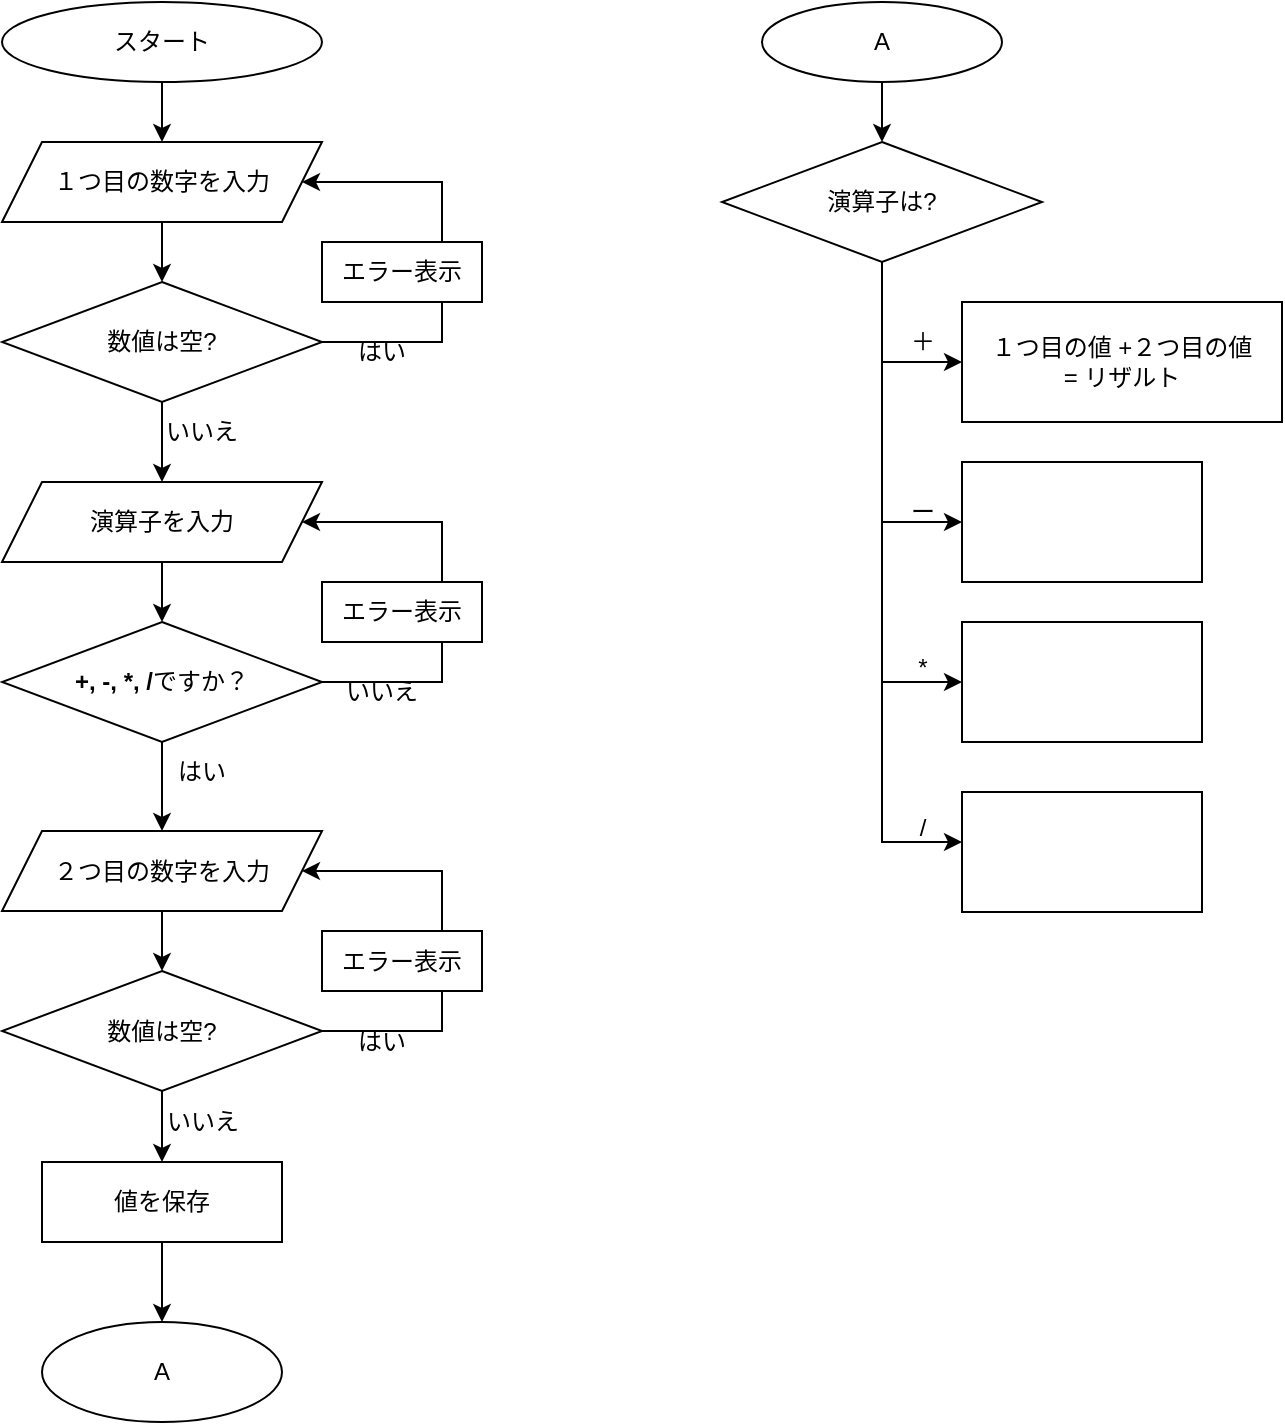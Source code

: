 <mxfile version="21.3.2" type="github">
  <diagram name="ページ1" id="Jkjfjls2foHL1uE58mPh">
    <mxGraphModel dx="989" dy="527" grid="1" gridSize="10" guides="1" tooltips="1" connect="1" arrows="1" fold="1" page="1" pageScale="1" pageWidth="827" pageHeight="1169" math="0" shadow="0">
      <root>
        <mxCell id="0" />
        <mxCell id="1" parent="0" />
        <mxCell id="jI_l2fJN64vHC3mYHo8V-3" style="edgeStyle=orthogonalEdgeStyle;rounded=0;orthogonalLoop=1;jettySize=auto;html=1;entryX=0.5;entryY=0;entryDx=0;entryDy=0;" edge="1" parent="1" source="jI_l2fJN64vHC3mYHo8V-1" target="jI_l2fJN64vHC3mYHo8V-2">
          <mxGeometry relative="1" as="geometry" />
        </mxCell>
        <mxCell id="jI_l2fJN64vHC3mYHo8V-1" value="スタート" style="ellipse;whiteSpace=wrap;html=1;" vertex="1" parent="1">
          <mxGeometry x="40" y="40" width="160" height="40" as="geometry" />
        </mxCell>
        <mxCell id="jI_l2fJN64vHC3mYHo8V-12" style="edgeStyle=orthogonalEdgeStyle;rounded=0;orthogonalLoop=1;jettySize=auto;html=1;entryX=0.5;entryY=0;entryDx=0;entryDy=0;" edge="1" parent="1" source="jI_l2fJN64vHC3mYHo8V-2" target="jI_l2fJN64vHC3mYHo8V-4">
          <mxGeometry relative="1" as="geometry" />
        </mxCell>
        <mxCell id="jI_l2fJN64vHC3mYHo8V-2" value="１つ目の数字を入力" style="shape=parallelogram;perimeter=parallelogramPerimeter;whiteSpace=wrap;html=1;fixedSize=1;" vertex="1" parent="1">
          <mxGeometry x="40" y="110" width="160" height="40" as="geometry" />
        </mxCell>
        <mxCell id="jI_l2fJN64vHC3mYHo8V-6" style="edgeStyle=orthogonalEdgeStyle;rounded=0;orthogonalLoop=1;jettySize=auto;html=1;entryX=1;entryY=0.5;entryDx=0;entryDy=0;" edge="1" parent="1" source="jI_l2fJN64vHC3mYHo8V-4" target="jI_l2fJN64vHC3mYHo8V-2">
          <mxGeometry relative="1" as="geometry">
            <Array as="points">
              <mxPoint x="260" y="210" />
              <mxPoint x="260" y="130" />
            </Array>
          </mxGeometry>
        </mxCell>
        <mxCell id="jI_l2fJN64vHC3mYHo8V-19" style="edgeStyle=orthogonalEdgeStyle;rounded=0;orthogonalLoop=1;jettySize=auto;html=1;entryX=0.5;entryY=0;entryDx=0;entryDy=0;" edge="1" parent="1" source="jI_l2fJN64vHC3mYHo8V-4" target="jI_l2fJN64vHC3mYHo8V-14">
          <mxGeometry relative="1" as="geometry" />
        </mxCell>
        <mxCell id="jI_l2fJN64vHC3mYHo8V-4" value="数値は空?" style="rhombus;whiteSpace=wrap;html=1;" vertex="1" parent="1">
          <mxGeometry x="40" y="180" width="160" height="60" as="geometry" />
        </mxCell>
        <mxCell id="jI_l2fJN64vHC3mYHo8V-7" value="はい" style="text;html=1;strokeColor=none;fillColor=none;align=center;verticalAlign=middle;whiteSpace=wrap;rounded=0;" vertex="1" parent="1">
          <mxGeometry x="200" y="200" width="60" height="30" as="geometry" />
        </mxCell>
        <mxCell id="jI_l2fJN64vHC3mYHo8V-9" value="エラー表示" style="rounded=0;whiteSpace=wrap;html=1;" vertex="1" parent="1">
          <mxGeometry x="200" y="160" width="80" height="30" as="geometry" />
        </mxCell>
        <mxCell id="jI_l2fJN64vHC3mYHo8V-13" style="edgeStyle=orthogonalEdgeStyle;rounded=0;orthogonalLoop=1;jettySize=auto;html=1;entryX=0.5;entryY=0;entryDx=0;entryDy=0;" edge="1" parent="1" source="jI_l2fJN64vHC3mYHo8V-14" target="jI_l2fJN64vHC3mYHo8V-16">
          <mxGeometry relative="1" as="geometry" />
        </mxCell>
        <mxCell id="jI_l2fJN64vHC3mYHo8V-14" value="演算子を入力" style="shape=parallelogram;perimeter=parallelogramPerimeter;whiteSpace=wrap;html=1;fixedSize=1;" vertex="1" parent="1">
          <mxGeometry x="40" y="280" width="160" height="40" as="geometry" />
        </mxCell>
        <mxCell id="jI_l2fJN64vHC3mYHo8V-15" style="edgeStyle=orthogonalEdgeStyle;rounded=0;orthogonalLoop=1;jettySize=auto;html=1;entryX=1;entryY=0.5;entryDx=0;entryDy=0;" edge="1" parent="1" source="jI_l2fJN64vHC3mYHo8V-16" target="jI_l2fJN64vHC3mYHo8V-14">
          <mxGeometry relative="1" as="geometry">
            <Array as="points">
              <mxPoint x="260" y="380" />
              <mxPoint x="260" y="300" />
            </Array>
          </mxGeometry>
        </mxCell>
        <mxCell id="jI_l2fJN64vHC3mYHo8V-28" style="edgeStyle=orthogonalEdgeStyle;rounded=0;orthogonalLoop=1;jettySize=auto;html=1;entryX=0.5;entryY=0;entryDx=0;entryDy=0;" edge="1" parent="1" source="jI_l2fJN64vHC3mYHo8V-16" target="jI_l2fJN64vHC3mYHo8V-23">
          <mxGeometry relative="1" as="geometry" />
        </mxCell>
        <mxCell id="jI_l2fJN64vHC3mYHo8V-16" value="&lt;b&gt;+, -, *, /&lt;/b&gt;ですか？" style="rhombus;whiteSpace=wrap;html=1;" vertex="1" parent="1">
          <mxGeometry x="40" y="350" width="160" height="60" as="geometry" />
        </mxCell>
        <mxCell id="jI_l2fJN64vHC3mYHo8V-17" value="はい" style="text;html=1;strokeColor=none;fillColor=none;align=center;verticalAlign=middle;whiteSpace=wrap;rounded=0;" vertex="1" parent="1">
          <mxGeometry x="110" y="410" width="60" height="30" as="geometry" />
        </mxCell>
        <mxCell id="jI_l2fJN64vHC3mYHo8V-18" value="エラー表示" style="rounded=0;whiteSpace=wrap;html=1;" vertex="1" parent="1">
          <mxGeometry x="200" y="330" width="80" height="30" as="geometry" />
        </mxCell>
        <mxCell id="jI_l2fJN64vHC3mYHo8V-20" value="いいえ" style="text;html=1;strokeColor=none;fillColor=none;align=center;verticalAlign=middle;whiteSpace=wrap;rounded=0;" vertex="1" parent="1">
          <mxGeometry x="110" y="240" width="60" height="30" as="geometry" />
        </mxCell>
        <mxCell id="jI_l2fJN64vHC3mYHo8V-21" value="いいえ" style="text;html=1;strokeColor=none;fillColor=none;align=center;verticalAlign=middle;whiteSpace=wrap;rounded=0;" vertex="1" parent="1">
          <mxGeometry x="200" y="370" width="60" height="30" as="geometry" />
        </mxCell>
        <mxCell id="jI_l2fJN64vHC3mYHo8V-22" style="edgeStyle=orthogonalEdgeStyle;rounded=0;orthogonalLoop=1;jettySize=auto;html=1;entryX=0.5;entryY=0;entryDx=0;entryDy=0;" edge="1" parent="1" source="jI_l2fJN64vHC3mYHo8V-23" target="jI_l2fJN64vHC3mYHo8V-25">
          <mxGeometry relative="1" as="geometry" />
        </mxCell>
        <mxCell id="jI_l2fJN64vHC3mYHo8V-23" value="２つ目の数字を入力" style="shape=parallelogram;perimeter=parallelogramPerimeter;whiteSpace=wrap;html=1;fixedSize=1;" vertex="1" parent="1">
          <mxGeometry x="40" y="454.5" width="160" height="40" as="geometry" />
        </mxCell>
        <mxCell id="jI_l2fJN64vHC3mYHo8V-24" style="edgeStyle=orthogonalEdgeStyle;rounded=0;orthogonalLoop=1;jettySize=auto;html=1;entryX=1;entryY=0.5;entryDx=0;entryDy=0;" edge="1" parent="1" source="jI_l2fJN64vHC3mYHo8V-25" target="jI_l2fJN64vHC3mYHo8V-23">
          <mxGeometry relative="1" as="geometry">
            <Array as="points">
              <mxPoint x="260" y="554.5" />
              <mxPoint x="260" y="474.5" />
            </Array>
          </mxGeometry>
        </mxCell>
        <mxCell id="jI_l2fJN64vHC3mYHo8V-30" style="edgeStyle=orthogonalEdgeStyle;rounded=0;orthogonalLoop=1;jettySize=auto;html=1;entryX=0.5;entryY=0;entryDx=0;entryDy=0;" edge="1" parent="1" source="jI_l2fJN64vHC3mYHo8V-25" target="jI_l2fJN64vHC3mYHo8V-29">
          <mxGeometry relative="1" as="geometry" />
        </mxCell>
        <mxCell id="jI_l2fJN64vHC3mYHo8V-25" value="数値は空?" style="rhombus;whiteSpace=wrap;html=1;" vertex="1" parent="1">
          <mxGeometry x="40" y="524.5" width="160" height="60" as="geometry" />
        </mxCell>
        <mxCell id="jI_l2fJN64vHC3mYHo8V-26" value="はい" style="text;html=1;strokeColor=none;fillColor=none;align=center;verticalAlign=middle;whiteSpace=wrap;rounded=0;" vertex="1" parent="1">
          <mxGeometry x="200" y="544.5" width="60" height="30" as="geometry" />
        </mxCell>
        <mxCell id="jI_l2fJN64vHC3mYHo8V-27" value="エラー表示" style="rounded=0;whiteSpace=wrap;html=1;" vertex="1" parent="1">
          <mxGeometry x="200" y="504.5" width="80" height="30" as="geometry" />
        </mxCell>
        <mxCell id="jI_l2fJN64vHC3mYHo8V-33" style="edgeStyle=orthogonalEdgeStyle;rounded=0;orthogonalLoop=1;jettySize=auto;html=1;entryX=0.5;entryY=0;entryDx=0;entryDy=0;" edge="1" parent="1" source="jI_l2fJN64vHC3mYHo8V-29" target="jI_l2fJN64vHC3mYHo8V-32">
          <mxGeometry relative="1" as="geometry" />
        </mxCell>
        <mxCell id="jI_l2fJN64vHC3mYHo8V-29" value="値を保存" style="rounded=0;whiteSpace=wrap;html=1;" vertex="1" parent="1">
          <mxGeometry x="60" y="620" width="120" height="40" as="geometry" />
        </mxCell>
        <mxCell id="jI_l2fJN64vHC3mYHo8V-31" value="いいえ" style="text;html=1;align=center;verticalAlign=middle;resizable=0;points=[];autosize=1;strokeColor=none;fillColor=none;" vertex="1" parent="1">
          <mxGeometry x="110" y="585" width="60" height="30" as="geometry" />
        </mxCell>
        <mxCell id="jI_l2fJN64vHC3mYHo8V-32" value="A" style="ellipse;whiteSpace=wrap;html=1;" vertex="1" parent="1">
          <mxGeometry x="60" y="700" width="120" height="50" as="geometry" />
        </mxCell>
        <mxCell id="jI_l2fJN64vHC3mYHo8V-37" style="edgeStyle=orthogonalEdgeStyle;rounded=0;orthogonalLoop=1;jettySize=auto;html=1;entryX=0.5;entryY=0;entryDx=0;entryDy=0;" edge="1" parent="1" source="jI_l2fJN64vHC3mYHo8V-34" target="jI_l2fJN64vHC3mYHo8V-36">
          <mxGeometry relative="1" as="geometry" />
        </mxCell>
        <mxCell id="jI_l2fJN64vHC3mYHo8V-34" value="A" style="ellipse;whiteSpace=wrap;html=1;" vertex="1" parent="1">
          <mxGeometry x="420" y="40" width="120" height="40" as="geometry" />
        </mxCell>
        <mxCell id="jI_l2fJN64vHC3mYHo8V-42" style="edgeStyle=orthogonalEdgeStyle;rounded=0;orthogonalLoop=1;jettySize=auto;html=1;entryX=0;entryY=0.5;entryDx=0;entryDy=0;" edge="1" parent="1" source="jI_l2fJN64vHC3mYHo8V-36" target="jI_l2fJN64vHC3mYHo8V-38">
          <mxGeometry relative="1" as="geometry" />
        </mxCell>
        <mxCell id="jI_l2fJN64vHC3mYHo8V-36" value="演算子は?" style="rhombus;whiteSpace=wrap;html=1;" vertex="1" parent="1">
          <mxGeometry x="400" y="110" width="160" height="60" as="geometry" />
        </mxCell>
        <mxCell id="jI_l2fJN64vHC3mYHo8V-38" value="&lt;div&gt;１つ目の値 +２つ目の値&lt;/div&gt;= リザルト" style="rounded=0;whiteSpace=wrap;html=1;" vertex="1" parent="1">
          <mxGeometry x="520" y="190" width="160" height="60" as="geometry" />
        </mxCell>
        <mxCell id="jI_l2fJN64vHC3mYHo8V-39" value="" style="rounded=0;whiteSpace=wrap;html=1;" vertex="1" parent="1">
          <mxGeometry x="520" y="270" width="120" height="60" as="geometry" />
        </mxCell>
        <mxCell id="jI_l2fJN64vHC3mYHo8V-40" value="" style="rounded=0;whiteSpace=wrap;html=1;" vertex="1" parent="1">
          <mxGeometry x="520" y="350" width="120" height="60" as="geometry" />
        </mxCell>
        <mxCell id="jI_l2fJN64vHC3mYHo8V-41" value="" style="rounded=0;whiteSpace=wrap;html=1;" vertex="1" parent="1">
          <mxGeometry x="520" y="435" width="120" height="60" as="geometry" />
        </mxCell>
        <mxCell id="jI_l2fJN64vHC3mYHo8V-43" value="" style="endArrow=classic;html=1;rounded=0;entryX=0;entryY=0.5;entryDx=0;entryDy=0;" edge="1" parent="1" target="jI_l2fJN64vHC3mYHo8V-39">
          <mxGeometry width="50" height="50" relative="1" as="geometry">
            <mxPoint x="480" y="170" as="sourcePoint" />
            <mxPoint x="400" y="350" as="targetPoint" />
            <Array as="points">
              <mxPoint x="480" y="300" />
            </Array>
          </mxGeometry>
        </mxCell>
        <mxCell id="jI_l2fJN64vHC3mYHo8V-44" value="" style="endArrow=classic;html=1;rounded=0;exitX=0.5;exitY=1;exitDx=0;exitDy=0;" edge="1" parent="1" source="jI_l2fJN64vHC3mYHo8V-36">
          <mxGeometry width="50" height="50" relative="1" as="geometry">
            <mxPoint x="470" y="430" as="sourcePoint" />
            <mxPoint x="520" y="380" as="targetPoint" />
            <Array as="points">
              <mxPoint x="480" y="380" />
            </Array>
          </mxGeometry>
        </mxCell>
        <mxCell id="jI_l2fJN64vHC3mYHo8V-45" value="" style="endArrow=classic;html=1;rounded=0;" edge="1" parent="1">
          <mxGeometry width="50" height="50" relative="1" as="geometry">
            <mxPoint x="480" y="170" as="sourcePoint" />
            <mxPoint x="520" y="460" as="targetPoint" />
            <Array as="points">
              <mxPoint x="480" y="460" />
            </Array>
          </mxGeometry>
        </mxCell>
        <mxCell id="jI_l2fJN64vHC3mYHo8V-46" value="＋" style="text;html=1;align=center;verticalAlign=middle;resizable=0;points=[];autosize=1;strokeColor=none;fillColor=none;" vertex="1" parent="1">
          <mxGeometry x="480" y="195" width="40" height="30" as="geometry" />
        </mxCell>
        <mxCell id="jI_l2fJN64vHC3mYHo8V-48" value="ー" style="text;html=1;align=center;verticalAlign=middle;resizable=0;points=[];autosize=1;strokeColor=none;fillColor=none;" vertex="1" parent="1">
          <mxGeometry x="480" y="280" width="40" height="30" as="geometry" />
        </mxCell>
        <mxCell id="jI_l2fJN64vHC3mYHo8V-49" value="*" style="text;html=1;align=center;verticalAlign=middle;resizable=0;points=[];autosize=1;strokeColor=none;fillColor=none;" vertex="1" parent="1">
          <mxGeometry x="485" y="358" width="30" height="30" as="geometry" />
        </mxCell>
        <mxCell id="jI_l2fJN64vHC3mYHo8V-50" value="/" style="text;html=1;align=center;verticalAlign=middle;resizable=0;points=[];autosize=1;strokeColor=none;fillColor=none;" vertex="1" parent="1">
          <mxGeometry x="485" y="438" width="30" height="30" as="geometry" />
        </mxCell>
      </root>
    </mxGraphModel>
  </diagram>
</mxfile>
